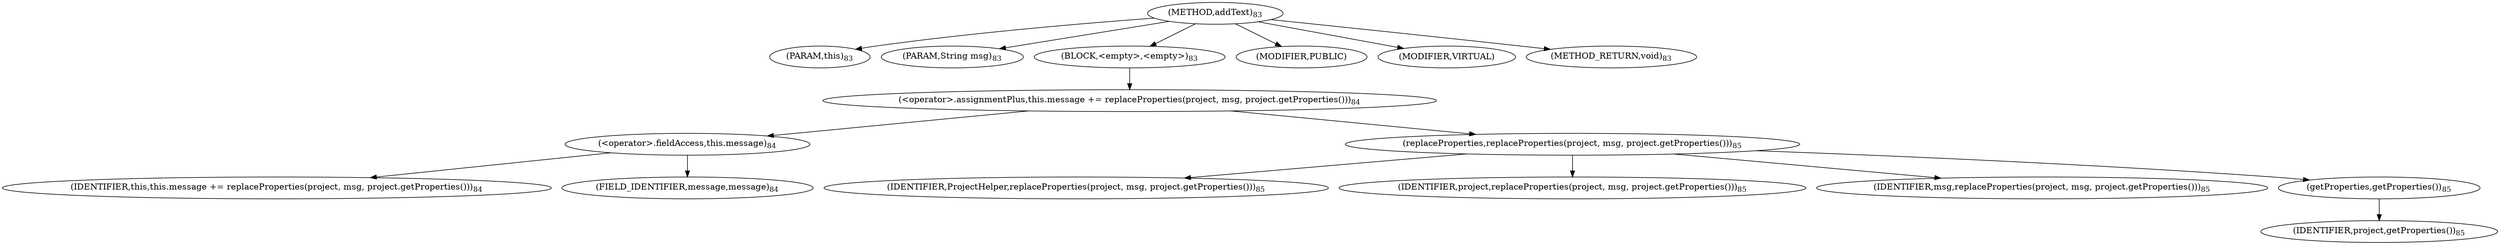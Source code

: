 digraph "addText" {  
"65" [label = <(METHOD,addText)<SUB>83</SUB>> ]
"66" [label = <(PARAM,this)<SUB>83</SUB>> ]
"67" [label = <(PARAM,String msg)<SUB>83</SUB>> ]
"68" [label = <(BLOCK,&lt;empty&gt;,&lt;empty&gt;)<SUB>83</SUB>> ]
"69" [label = <(&lt;operator&gt;.assignmentPlus,this.message += replaceProperties(project, msg, project.getProperties()))<SUB>84</SUB>> ]
"70" [label = <(&lt;operator&gt;.fieldAccess,this.message)<SUB>84</SUB>> ]
"71" [label = <(IDENTIFIER,this,this.message += replaceProperties(project, msg, project.getProperties()))<SUB>84</SUB>> ]
"72" [label = <(FIELD_IDENTIFIER,message,message)<SUB>84</SUB>> ]
"73" [label = <(replaceProperties,replaceProperties(project, msg, project.getProperties()))<SUB>85</SUB>> ]
"74" [label = <(IDENTIFIER,ProjectHelper,replaceProperties(project, msg, project.getProperties()))<SUB>85</SUB>> ]
"75" [label = <(IDENTIFIER,project,replaceProperties(project, msg, project.getProperties()))<SUB>85</SUB>> ]
"76" [label = <(IDENTIFIER,msg,replaceProperties(project, msg, project.getProperties()))<SUB>85</SUB>> ]
"77" [label = <(getProperties,getProperties())<SUB>85</SUB>> ]
"78" [label = <(IDENTIFIER,project,getProperties())<SUB>85</SUB>> ]
"79" [label = <(MODIFIER,PUBLIC)> ]
"80" [label = <(MODIFIER,VIRTUAL)> ]
"81" [label = <(METHOD_RETURN,void)<SUB>83</SUB>> ]
  "65" -> "66" 
  "65" -> "67" 
  "65" -> "68" 
  "65" -> "79" 
  "65" -> "80" 
  "65" -> "81" 
  "68" -> "69" 
  "69" -> "70" 
  "69" -> "73" 
  "70" -> "71" 
  "70" -> "72" 
  "73" -> "74" 
  "73" -> "75" 
  "73" -> "76" 
  "73" -> "77" 
  "77" -> "78" 
}
